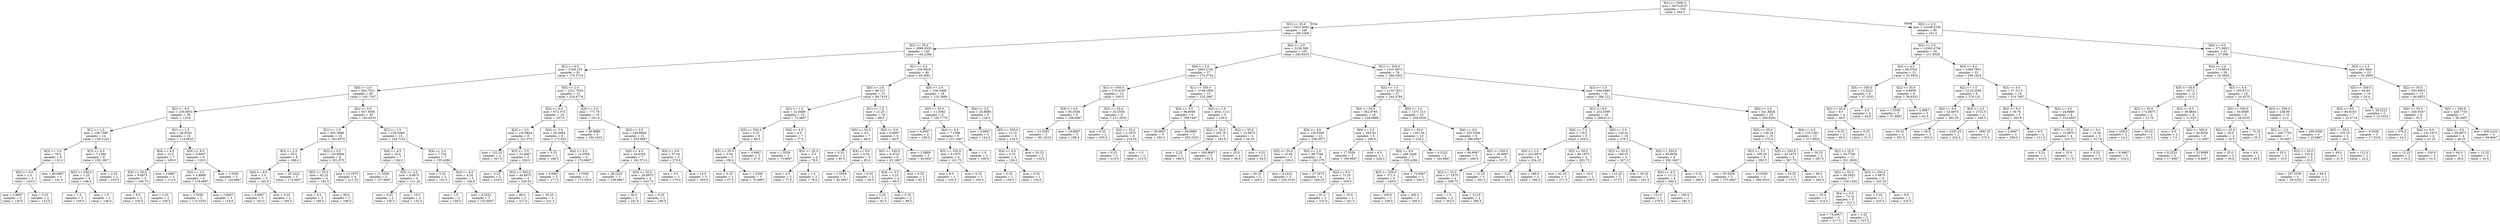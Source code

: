 digraph Tree {
node [shape=box] ;
0 [label="X[1] <= 5500.0\nmse = 9074.9167\nsamples = 330\nvalue = 164.5"] ;
1 [label="X[1] <= 55.0\nmse = 5423.5062\nsamples = 245\nvalue = 186.5306"] ;
0 -> 1 [labeldistance=2.5, labelangle=45, headlabel="True"] ;
2 [label="X[2] <= 55.0\nmse = 2886.9335\nsamples = 140\nvalue = 144.2286"] ;
1 -> 2 ;
3 [label="X[1] <= 6.0\nmse = 2168.135\nsamples = 91\nvalue = 170.5714"] ;
2 -> 3 ;
4 [label="X[0] <= 2.0\nmse = 843.7031\nsamples = 60\nvalue = 145.7167"] ;
3 -> 4 ;
5 [label="X[2] <= 6.5\nmse = 236.6933\nsamples = 30\nvalue = 125.8"] ;
4 -> 5 ;
6 [label="X[1] <= 1.5\nmse = 136.7398\nsamples = 14\nvalue = 139.2143"] ;
5 -> 6 ;
7 [label="X[3] <= 3.5\nmse = 76.5\nsamples = 8\nvalue = 131.0"] ;
6 -> 7 ;
8 [label="X[4] <= 9.0\nmse = 2.0\nsamples = 5\nvalue = 125.0"] ;
7 -> 8 ;
9 [label="mse = 0.6667\nsamples = 3\nvalue = 126.0"] ;
8 -> 9 ;
10 [label="mse = 0.25\nsamples = 2\nvalue = 123.5"] ;
8 -> 10 ;
11 [label="mse = 40.6667\nsamples = 3\nvalue = 141.0"] ;
7 -> 11 ;
12 [label="X[3] <= 4.5\nmse = 7.1389\nsamples = 6\nvalue = 150.1667"] ;
6 -> 12 ;
13 [label="X[5] <= 550.0\nmse = 1.25\nsamples = 4\nvalue = 148.5"] ;
12 -> 13 ;
14 [label="mse = 1.0\nsamples = 2\nvalue = 149.0"] ;
13 -> 14 ;
15 [label="mse = 1.0\nsamples = 2\nvalue = 148.0"] ;
13 -> 15 ;
16 [label="mse = 2.25\nsamples = 2\nvalue = 153.5"] ;
12 -> 16 ;
17 [label="X[1] <= 1.5\nmse = 28.9336\nsamples = 16\nvalue = 114.0625"] ;
5 -> 17 ;
18 [label="X[4] <= 9.0\nmse = 12.0\nsamples = 7\nvalue = 109.0"] ;
17 -> 18 ;
19 [label="X[5] <= 55.0\nmse = 8.6875\nsamples = 4\nvalue = 106.75"] ;
18 -> 19 ;
20 [label="mse = 9.0\nsamples = 2\nvalue = 105.0"] ;
19 -> 20 ;
21 [label="mse = 2.25\nsamples = 2\nvalue = 108.5"] ;
19 -> 21 ;
22 [label="mse = 0.6667\nsamples = 3\nvalue = 112.0"] ;
18 -> 22 ;
23 [label="X[4] <= 9.0\nmse = 6.6667\nsamples = 9\nvalue = 118.0"] ;
17 -> 23 ;
24 [label="X[3] <= 3.5\nmse = 3.8889\nsamples = 6\nvalue = 116.6667"] ;
23 -> 24 ;
25 [label="mse = 1.5556\nsamples = 3\nvalue = 115.3333"] ;
24 -> 25 ;
26 [label="mse = 2.6667\nsamples = 3\nvalue = 118.0"] ;
24 -> 26 ;
27 [label="mse = 1.5556\nsamples = 3\nvalue = 120.6667"] ;
23 -> 27 ;
28 [label="X[2] <= 6.0\nmse = 657.3656\nsamples = 30\nvalue = 165.6333"] ;
4 -> 28 ;
29 [label="X[1] <= 1.5\nmse = 402.3086\nsamples = 16\nvalue = 183.9375"] ;
28 -> 29 ;
30 [label="X[3] <= 3.5\nmse = 35.5\nsamples = 8\nvalue = 166.0"] ;
29 -> 30 ;
31 [label="X[4] <= 9.0\nmse = 2.0\nsamples = 5\nvalue = 162.0"] ;
30 -> 31 ;
32 [label="mse = 0.6667\nsamples = 3\nvalue = 163.0"] ;
31 -> 32 ;
33 [label="mse = 0.25\nsamples = 2\nvalue = 160.5"] ;
31 -> 33 ;
34 [label="mse = 20.2222\nsamples = 3\nvalue = 172.6667"] ;
30 -> 34 ;
35 [label="X[3] <= 3.5\nmse = 125.6094\nsamples = 8\nvalue = 201.875"] ;
29 -> 35 ;
36 [label="X[5] <= 55.0\nmse = 62.25\nsamples = 4\nvalue = 192.5"] ;
35 -> 36 ;
37 [label="mse = 4.0\nsamples = 2\nvalue = 186.0"] ;
36 -> 37 ;
38 [label="mse = 36.0\nsamples = 2\nvalue = 199.0"] ;
36 -> 38 ;
39 [label="mse = 13.1875\nsamples = 4\nvalue = 211.25"] ;
35 -> 39 ;
40 [label="X[1] <= 1.5\nmse = 128.3469\nsamples = 14\nvalue = 144.7143"] ;
28 -> 40 ;
41 [label="X[4] <= 4.5\nmse = 20.0\nsamples = 7\nvalue = 134.0"] ;
40 -> 41 ;
42 [label="mse = 11.5556\nsamples = 3\nvalue = 137.6667"] ;
41 -> 42 ;
43 [label="X[3] <= 3.5\nmse = 8.6875\nsamples = 4\nvalue = 131.25"] ;
41 -> 43 ;
44 [label="mse = 0.25\nsamples = 2\nvalue = 130.5"] ;
43 -> 44 ;
45 [label="mse = 16.0\nsamples = 2\nvalue = 132.0"] ;
43 -> 45 ;
46 [label="X[4] <= 2.0\nmse = 7.102\nsamples = 7\nvalue = 155.4286"] ;
40 -> 46 ;
47 [label="mse = 2.25\nsamples = 2\nvalue = 152.5"] ;
46 -> 47 ;
48 [label="X[4] <= 9.0\nmse = 4.24\nsamples = 5\nvalue = 156.6"] ;
46 -> 48 ;
49 [label="mse = 1.0\nsamples = 2\nvalue = 158.0"] ;
48 -> 49 ;
50 [label="mse = 4.2222\nsamples = 3\nvalue = 155.6667"] ;
48 -> 50 ;
51 [label="X[0] <= 2.0\nmse = 1221.7024\nsamples = 31\nvalue = 218.6774"] ;
3 -> 51 ;
52 [label="X[2] <= 6.0\nmse = 672.375\nsamples = 16\nvalue = 197.0"] ;
51 -> 52 ;
53 [label="X[4] <= 2.0\nmse = 135.9844\nsamples = 8\nvalue = 221.375"] ;
52 -> 53 ;
54 [label="mse = 132.25\nsamples = 2\nvalue = 207.5"] ;
53 -> 54 ;
55 [label="X[3] <= 3.5\nmse = 51.6667\nsamples = 6\nvalue = 226.0"] ;
53 -> 55 ;
56 [label="mse = 2.25\nsamples = 2\nvalue = 219.5"] ;
55 -> 56 ;
57 [label="X[5] <= 505.0\nmse = 44.6875\nsamples = 4\nvalue = 229.25"] ;
55 -> 57 ;
58 [label="mse = 49.0\nsamples = 2\nvalue = 227.0"] ;
57 -> 58 ;
59 [label="mse = 30.25\nsamples = 2\nvalue = 231.5"] ;
57 -> 59 ;
60 [label="X[4] <= 2.0\nmse = 20.4844\nsamples = 8\nvalue = 172.625"] ;
52 -> 60 ;
61 [label="mse = 0.25\nsamples = 2\nvalue = 166.5"] ;
60 -> 61 ;
62 [label="X[4] <= 9.0\nmse = 10.5556\nsamples = 6\nvalue = 174.6667"] ;
60 -> 62 ;
63 [label="mse = 8.6667\nsamples = 3\nvalue = 177.0"] ;
62 -> 63 ;
64 [label="mse = 1.5556\nsamples = 3\nvalue = 172.3333"] ;
62 -> 64 ;
65 [label="X[4] <= 2.0\nmse = 771.76\nsamples = 15\nvalue = 241.8"] ;
51 -> 65 ;
66 [label="mse = 46.8889\nsamples = 3\nvalue = 194.3333"] ;
65 -> 66 ;
67 [label="X[3] <= 3.5\nmse = 248.8889\nsamples = 12\nvalue = 253.6667"] ;
65 -> 67 ;
68 [label="X[4] <= 4.5\nmse = 34.8163\nsamples = 7\nvalue = 241.5714"] ;
67 -> 68 ;
69 [label="mse = 28.2222\nsamples = 3\nvalue = 238.6667"] ;
68 -> 69 ;
70 [label="X[5] <= 55.0\nmse = 28.6875\nsamples = 4\nvalue = 243.75"] ;
68 -> 70 ;
71 [label="mse = 36.0\nsamples = 2\nvalue = 241.0"] ;
70 -> 71 ;
72 [label="mse = 6.25\nsamples = 2\nvalue = 246.5"] ;
70 -> 72 ;
73 [label="X[4] <= 9.0\nmse = 57.04\nsamples = 5\nvalue = 270.6"] ;
67 -> 73 ;
74 [label="mse = 4.0\nsamples = 2\nvalue = 279.0"] ;
73 -> 74 ;
75 [label="mse = 14.0\nsamples = 3\nvalue = 265.0"] ;
73 -> 75 ;
76 [label="X[1] <= 6.0\nmse = 539.6818\nsamples = 49\nvalue = 95.3061"] ;
2 -> 76 ;
77 [label="X[0] <= 2.0\nmse = 86.127\nsamples = 31\nvalue = 80.7419"] ;
76 -> 77 ;
78 [label="X[1] <= 1.5\nmse = 22.6489\nsamples = 15\nvalue = 72.4667"] ;
77 -> 78 ;
79 [label="X[5] <= 550.0\nmse = 5.25\nsamples = 8\nvalue = 68.5"] ;
78 -> 79 ;
80 [label="X[5] <= 55.0\nmse = 3.44\nsamples = 5\nvalue = 69.4"] ;
79 -> 80 ;
81 [label="mse = 0.25\nsamples = 2\nvalue = 67.5"] ;
80 -> 81 ;
82 [label="mse = 1.5556\nsamples = 3\nvalue = 70.6667"] ;
80 -> 82 ;
83 [label="mse = 4.6667\nsamples = 3\nvalue = 67.0"] ;
79 -> 83 ;
84 [label="X[4] <= 4.5\nmse = 4.0\nsamples = 7\nvalue = 77.0"] ;
78 -> 84 ;
85 [label="mse = 1.5556\nsamples = 3\nvalue = 75.6667"] ;
84 -> 85 ;
86 [label="X[5] <= 55.0\nmse = 3.5\nsamples = 4\nvalue = 78.0"] ;
84 -> 86 ;
87 [label="mse = 4.0\nsamples = 2\nvalue = 77.0"] ;
86 -> 87 ;
88 [label="mse = 1.0\nsamples = 2\nvalue = 79.0"] ;
86 -> 88 ;
89 [label="X[1] <= 1.5\nmse = 21.25\nsamples = 16\nvalue = 88.5"] ;
77 -> 89 ;
90 [label="X[5] <= 55.0\nmse = 4.0\nsamples = 7\nvalue = 84.0"] ;
89 -> 90 ;
91 [label="mse = 0.25\nsamples = 2\nvalue = 85.5"] ;
90 -> 91 ;
92 [label="X[4] <= 9.0\nmse = 4.24\nsamples = 5\nvalue = 83.4"] ;
90 -> 92 ;
93 [label="mse = 1.5556\nsamples = 3\nvalue = 82.6667"] ;
92 -> 93 ;
94 [label="mse = 6.25\nsamples = 2\nvalue = 84.5"] ;
92 -> 94 ;
95 [label="X[4] <= 9.0\nmse = 6.6667\nsamples = 9\nvalue = 92.0"] ;
89 -> 95 ;
96 [label="X[5] <= 550.0\nmse = 6.4722\nsamples = 6\nvalue = 91.1667"] ;
95 -> 96 ;
97 [label="X[4] <= 3.5\nmse = 5.25\nsamples = 4\nvalue = 90.5"] ;
96 -> 97 ;
98 [label="mse = 2.25\nsamples = 2\nvalue = 92.5"] ;
97 -> 98 ;
99 [label="mse = 0.25\nsamples = 2\nvalue = 88.5"] ;
97 -> 99 ;
100 [label="mse = 6.25\nsamples = 2\nvalue = 92.5"] ;
96 -> 100 ;
101 [label="mse = 2.8889\nsamples = 3\nvalue = 93.6667"] ;
95 -> 101 ;
102 [label="X[0] <= 2.0\nmse = 326.3488\nsamples = 18\nvalue = 120.3889"] ;
76 -> 102 ;
103 [label="X[5] <= 55.0\nmse = 11.5062\nsamples = 9\nvalue = 102.7778"] ;
102 -> 103 ;
104 [label="mse = 4.6667\nsamples = 3\nvalue = 106.0"] ;
103 -> 104 ;
105 [label="X[4] <= 9.0\nmse = 7.1389\nsamples = 6\nvalue = 101.1667"] ;
103 -> 105 ;
106 [label="X[5] <= 550.0\nmse = 9.1875\nsamples = 4\nvalue = 101.75"] ;
105 -> 106 ;
107 [label="mse = 9.0\nsamples = 2\nvalue = 103.0"] ;
106 -> 107 ;
108 [label="mse = 6.25\nsamples = 2\nvalue = 100.5"] ;
106 -> 108 ;
109 [label="mse = 1.0\nsamples = 2\nvalue = 100.0"] ;
105 -> 109 ;
110 [label="X[4] <= 3.5\nmse = 20.8889\nsamples = 9\nvalue = 138.0"] ;
102 -> 110 ;
111 [label="mse = 0.6667\nsamples = 3\nvalue = 143.0"] ;
110 -> 111 ;
112 [label="X[5] <= 550.0\nmse = 12.25\nsamples = 6\nvalue = 135.5"] ;
110 -> 112 ;
113 [label="X[4] <= 9.0\nmse = 5.25\nsamples = 4\nvalue = 136.5"] ;
112 -> 113 ;
114 [label="mse = 2.25\nsamples = 2\nvalue = 138.5"] ;
113 -> 114 ;
115 [label="mse = 0.25\nsamples = 2\nvalue = 134.5"] ;
113 -> 115 ;
116 [label="mse = 20.25\nsamples = 2\nvalue = 133.5"] ;
112 -> 116 ;
117 [label="X[4] <= 2.0\nmse = 3238.386\nsamples = 105\nvalue = 242.9333"] ;
1 -> 117 ;
118 [label="X[0] <= 2.0\nmse = 2663.2702\nsamples = 27\nvalue = 175.3704"] ;
117 -> 118 ;
119 [label="X[1] <= 550.0\nmse = 170.4167\nsamples = 12\nvalue = 200.5"] ;
118 -> 119 ;
120 [label="X[3] <= 4.0\nmse = 85.5556\nsamples = 6\nvalue = 189.6667"] ;
119 -> 120 ;
121 [label="mse = 13.5556\nsamples = 3\nvalue = 181.3333"] ;
120 -> 121 ;
122 [label="mse = 18.6667\nsamples = 3\nvalue = 198.0"] ;
120 -> 122 ;
123 [label="X[5] <= 55.0\nmse = 20.5556\nsamples = 6\nvalue = 211.3333"] ;
119 -> 123 ;
124 [label="mse = 6.25\nsamples = 2\nvalue = 205.5"] ;
123 -> 124 ;
125 [label="X[2] <= 55.0\nmse = 2.1875\nsamples = 4\nvalue = 214.25"] ;
123 -> 125 ;
126 [label="mse = 0.25\nsamples = 2\nvalue = 215.5"] ;
125 -> 126 ;
127 [label="mse = 1.0\nsamples = 2\nvalue = 213.0"] ;
125 -> 127 ;
128 [label="X[1] <= 550.0\nmse = 3748.1956\nsamples = 15\nvalue = 155.2667"] ;
118 -> 128 ;
129 [label="X[3] <= 3.5\nmse = 96.8056\nsamples = 6\nvalue = 199.1667"] ;
128 -> 129 ;
130 [label="mse = 50.6667\nsamples = 3\nvalue = 193.0"] ;
129 -> 130 ;
131 [label="mse = 66.8889\nsamples = 3\nvalue = 205.3333"] ;
129 -> 131 ;
132 [label="X[3] <= 1.5\nmse = 4041.1111\nsamples = 9\nvalue = 126.0"] ;
128 -> 132 ;
133 [label="X[2] <= 55.0\nmse = 255.76\nsamples = 5\nvalue = 181.8"] ;
132 -> 133 ;
134 [label="mse = 2.25\nsamples = 2\nvalue = 166.5"] ;
133 -> 134 ;
135 [label="mse = 164.6667\nsamples = 3\nvalue = 192.0"] ;
133 -> 135 ;
136 [label="X[2] <= 55.0\nmse = 15.6875\nsamples = 4\nvalue = 56.25"] ;
132 -> 136 ;
137 [label="mse = 25.0\nsamples = 2\nvalue = 58.0"] ;
136 -> 137 ;
138 [label="mse = 0.25\nsamples = 2\nvalue = 54.5"] ;
136 -> 138 ;
139 [label="X[1] <= 550.0\nmse = 1310.3973\nsamples = 78\nvalue = 266.3205"] ;
117 -> 139 ;
140 [label="X[3] <= 1.5\nmse = 1130.1812\nsamples = 37\nvalue = 244.3784"] ;
139 -> 140 ;
141 [label="X[2] <= 55.0\nmse = 302.8765\nsamples = 18\nvalue = 228.8889"] ;
140 -> 141 ;
142 [label="X[4] <= 4.5\nmse = 120.0592\nsamples = 13\nvalue = 236.3077"] ;
141 -> 142 ;
143 [label="X[5] <= 55.0\nmse = 15.44\nsamples = 5\nvalue = 226.6"] ;
142 -> 143 ;
144 [label="mse = 20.25\nsamples = 2\nvalue = 228.5"] ;
143 -> 144 ;
145 [label="mse = 8.2222\nsamples = 3\nvalue = 225.3333"] ;
143 -> 145 ;
146 [label="X[0] <= 2.0\nmse = 89.7344\nsamples = 8\nvalue = 242.375"] ;
142 -> 146 ;
147 [label="mse = 37.1875\nsamples = 4\nvalue = 248.25"] ;
146 -> 147 ;
148 [label="X[2] <= 6.5\nmse = 73.25\nsamples = 4\nvalue = 236.5"] ;
146 -> 148 ;
149 [label="mse = 81.0\nsamples = 2\nvalue = 232.0"] ;
148 -> 149 ;
150 [label="mse = 25.0\nsamples = 2\nvalue = 241.0"] ;
148 -> 150 ;
151 [label="X[0] <= 2.0\nmse = 263.04\nsamples = 5\nvalue = 209.6"] ;
141 -> 151 ;
152 [label="mse = 17.5556\nsamples = 3\nvalue = 196.6667"] ;
151 -> 152 ;
153 [label="mse = 4.0\nsamples = 2\nvalue = 229.0"] ;
151 -> 153 ;
154 [label="X[0] <= 2.0\nmse = 1471.313\nsamples = 19\nvalue = 259.0526"] ;
140 -> 154 ;
155 [label="X[2] <= 55.0\nmse = 1261.56\nsamples = 10\nvalue = 234.2"] ;
154 -> 155 ;
156 [label="X[4] <= 9.0\nmse = 298.2449\nsamples = 7\nvalue = 255.4286"] ;
155 -> 156 ;
157 [label="X[5] <= 550.0\nmse = 371.0\nsamples = 4\nvalue = 249.0"] ;
156 -> 157 ;
158 [label="mse = 100.0\nsamples = 2\nvalue = 238.0"] ;
157 -> 158 ;
159 [label="mse = 400.0\nsamples = 2\nvalue = 260.0"] ;
157 -> 159 ;
160 [label="mse = 72.6667\nsamples = 3\nvalue = 264.0"] ;
156 -> 160 ;
161 [label="mse = 4.2222\nsamples = 3\nvalue = 184.6667"] ;
155 -> 161 ;
162 [label="X[4] <= 9.0\nmse = 255.5556\nsamples = 9\nvalue = 286.6667"] ;
154 -> 162 ;
163 [label="mse = 64.6667\nsamples = 3\nvalue = 266.0"] ;
162 -> 163 ;
164 [label="X[5] <= 550.0\nmse = 30.6667\nsamples = 6\nvalue = 297.0"] ;
162 -> 164 ;
165 [label="X[2] <= 55.0\nmse = 17.1875\nsamples = 4\nvalue = 299.75"] ;
164 -> 165 ;
166 [label="mse = 1.0\nsamples = 2\nvalue = 303.0"] ;
165 -> 166 ;
167 [label="mse = 12.25\nsamples = 2\nvalue = 296.5"] ;
165 -> 167 ;
168 [label="mse = 12.25\nsamples = 2\nvalue = 291.5"] ;
164 -> 168 ;
169 [label="X[3] <= 1.5\nmse = 646.4485\nsamples = 41\nvalue = 286.122"] ;
139 -> 169 ;
170 [label="X[2] <= 6.0\nmse = 233.4599\nsamples = 18\nvalue = 268.6111"] ;
169 -> 170 ;
171 [label="X[4] <= 7.5\nmse = 178.5\nsamples = 8\nvalue = 259.0"] ;
170 -> 171 ;
172 [label="X[0] <= 2.0\nmse = 222.6875\nsamples = 4\nvalue = 254.25"] ;
171 -> 172 ;
173 [label="mse = 0.25\nsamples = 2\nvalue = 242.5"] ;
172 -> 173 ;
174 [label="mse = 169.0\nsamples = 2\nvalue = 266.0"] ;
172 -> 174 ;
175 [label="X[5] <= 55.0\nmse = 89.1875\nsamples = 4\nvalue = 263.75"] ;
171 -> 175 ;
176 [label="mse = 42.25\nsamples = 2\nvalue = 271.5"] ;
175 -> 176 ;
177 [label="mse = 16.0\nsamples = 2\nvalue = 256.0"] ;
175 -> 177 ;
178 [label="X[0] <= 2.0\nmse = 144.41\nsamples = 10\nvalue = 276.3"] ;
170 -> 178 ;
179 [label="X[2] <= 55.0\nmse = 106.25\nsamples = 4\nvalue = 267.5"] ;
178 -> 179 ;
180 [label="mse = 110.25\nsamples = 2\nvalue = 273.5"] ;
179 -> 180 ;
181 [label="mse = 30.25\nsamples = 2\nvalue = 261.5"] ;
179 -> 181 ;
182 [label="X[5] <= 550.0\nmse = 83.8056\nsamples = 6\nvalue = 282.1667"] ;
178 -> 182 ;
183 [label="X[4] <= 4.5\nmse = 111.5\nsamples = 4\nvalue = 280.0"] ;
182 -> 183 ;
184 [label="mse = 121.0\nsamples = 2\nvalue = 279.0"] ;
183 -> 184 ;
185 [label="mse = 100.0\nsamples = 2\nvalue = 281.0"] ;
183 -> 185 ;
186 [label="mse = 0.25\nsamples = 2\nvalue = 286.5"] ;
182 -> 186 ;
187 [label="X[0] <= 2.0\nmse = 541.8828\nsamples = 23\nvalue = 299.8261"] ;
169 -> 187 ;
188 [label="X[2] <= 55.0\nmse = 129.24\nsamples = 10\nvalue = 276.6"] ;
187 -> 188 ;
189 [label="X[2] <= 5.5\nmse = 100.25\nsamples = 6\nvalue = 282.5"] ;
188 -> 189 ;
190 [label="mse = 93.5556\nsamples = 3\nvalue = 275.6667"] ;
189 -> 190 ;
191 [label="mse = 13.5556\nsamples = 3\nvalue = 289.3333"] ;
189 -> 191 ;
192 [label="X[5] <= 550.0\nmse = 42.1875\nsamples = 4\nvalue = 267.75"] ;
188 -> 192 ;
193 [label="mse = 20.25\nsamples = 2\nvalue = 270.5"] ;
192 -> 193 ;
194 [label="mse = 49.0\nsamples = 2\nvalue = 265.0"] ;
192 -> 194 ;
195 [label="X[4] <= 4.5\nmse = 125.1361\nsamples = 13\nvalue = 317.6923"] ;
187 -> 195 ;
196 [label="mse = 30.25\nsamples = 2\nvalue = 297.5"] ;
195 -> 196 ;
197 [label="X[2] <= 55.0\nmse = 54.7769\nsamples = 11\nvalue = 321.3636"] ;
195 -> 197 ;
198 [label="X[5] <= 55.0\nmse = 69.2653\nsamples = 7\nvalue = 319.1429"] ;
197 -> 198 ;
199 [label="mse = 25.0\nsamples = 2\nvalue = 314.0"] ;
198 -> 199 ;
200 [label="X[4] <= 9.0\nmse = 72.16\nsamples = 5\nvalue = 321.2"] ;
198 -> 200 ;
201 [label="mse = 74.6667\nsamples = 3\nvalue = 317.0"] ;
200 -> 201 ;
202 [label="mse = 2.25\nsamples = 2\nvalue = 327.5"] ;
200 -> 202 ;
203 [label="X[5] <= 550.0\nmse = 5.6875\nsamples = 4\nvalue = 325.25"] ;
197 -> 203 ;
204 [label="mse = 2.25\nsamples = 2\nvalue = 325.5"] ;
203 -> 204 ;
205 [label="mse = 9.0\nsamples = 2\nvalue = 325.0"] ;
203 -> 205 ;
206 [label="X[0] <= 2.0\nmse = 14168.3765\nsamples = 85\nvalue = 101.0"] ;
0 -> 206 [labeldistance=2.5, labelangle=-45, headlabel="False"] ;
207 [label="X[4] <= 2.0\nmse = 14382.4784\nsamples = 34\nvalue = 211.8529"] ;
206 -> 207 ;
208 [label="X[3] <= 4.0\nmse = 49.0764\nsamples = 12\nvalue = 53.5833"] ;
207 -> 208 ;
209 [label="X[5] <= 550.0\nmse = 13.2222\nsamples = 6\nvalue = 47.3333"] ;
208 -> 209 ;
210 [label="X[2] <= 55.0\nmse = 9.5\nsamples = 4\nvalue = 49.0"] ;
209 -> 210 ;
211 [label="mse = 6.25\nsamples = 2\nvalue = 46.5"] ;
210 -> 211 ;
212 [label="mse = 0.25\nsamples = 2\nvalue = 51.5"] ;
210 -> 212 ;
213 [label="mse = 4.0\nsamples = 2\nvalue = 44.0"] ;
209 -> 213 ;
214 [label="X[2] <= 55.0\nmse = 6.8056\nsamples = 6\nvalue = 59.8333"] ;
208 -> 214 ;
215 [label="mse = 1.5556\nsamples = 3\nvalue = 57.6667"] ;
214 -> 215 ;
216 [label="mse = 2.6667\nsamples = 3\nvalue = 62.0"] ;
214 -> 216 ;
217 [label="X[2] <= 6.5\nmse = 1084.7851\nsamples = 22\nvalue = 298.1818"] ;
207 -> 217 ;
218 [label="X[2] <= 1.5\nmse = 2118.3594\nsamples = 8\nvalue = 276.125"] ;
217 -> 218 ;
219 [label="X[4] <= 9.0\nmse = 42.6875\nsamples = 4\nvalue = 303.25"] ;
218 -> 219 ;
220 [label="mse = 30.25\nsamples = 2\nvalue = 301.5"] ;
219 -> 220 ;
221 [label="mse = 49.0\nsamples = 2\nvalue = 305.0"] ;
219 -> 221 ;
222 [label="X[3] <= 2.5\nmse = 2722.5\nsamples = 4\nvalue = 249.0"] ;
218 -> 222 ;
223 [label="mse = 2352.25\nsamples = 2\nvalue = 224.5"] ;
222 -> 223 ;
224 [label="mse = 1892.25\nsamples = 2\nvalue = 273.5"] ;
222 -> 224 ;
225 [label="X[3] <= 3.5\nmse = 57.3112\nsamples = 14\nvalue = 310.7857"] ;
217 -> 225 ;
226 [label="X[4] <= 9.0\nmse = 39.76\nsamples = 5\nvalue = 303.8"] ;
225 -> 226 ;
227 [label="mse = 2.6667\nsamples = 3\nvalue = 299.0"] ;
226 -> 227 ;
228 [label="mse = 9.0\nsamples = 2\nvalue = 311.0"] ;
226 -> 228 ;
229 [label="X[4] <= 4.5\nmse = 24.8889\nsamples = 9\nvalue = 314.6667"] ;
225 -> 229 ;
230 [label="X[5] <= 55.0\nmse = 12.6875\nsamples = 4\nvalue = 310.75"] ;
229 -> 230 ;
231 [label="mse = 0.25\nsamples = 2\nvalue = 310.5"] ;
230 -> 231 ;
232 [label="mse = 25.0\nsamples = 2\nvalue = 311.0"] ;
230 -> 232 ;
233 [label="X[4] <= 9.0\nmse = 12.56\nsamples = 5\nvalue = 317.8"] ;
229 -> 233 ;
234 [label="mse = 6.25\nsamples = 2\nvalue = 320.5"] ;
233 -> 234 ;
235 [label="mse = 8.6667\nsamples = 3\nvalue = 316.0"] ;
233 -> 235 ;
236 [label="X[4] <= 4.5\nmse = 371.8923\nsamples = 51\nvalue = 27.098"] ;
206 -> 236 ;
237 [label="X[4] <= 2.0\nmse = 173.8814\nsamples = 28\nvalue = 20.3929"] ;
236 -> 237 ;
238 [label="X[5] <= 55.0\nmse = 107.0\nsamples = 12\nvalue = 15.0"] ;
237 -> 238 ;
239 [label="X[2] <= 55.0\nmse = 172.6875\nsamples = 4\nvalue = 21.75"] ;
238 -> 239 ;
240 [label="mse = 169.0\nsamples = 2\nvalue = 14.0"] ;
239 -> 240 ;
241 [label="mse = 56.25\nsamples = 2\nvalue = 29.5"] ;
239 -> 241 ;
242 [label="X[2] <= 6.5\nmse = 39.9844\nsamples = 8\nvalue = 11.625"] ;
238 -> 242 ;
243 [label="mse = 9.0\nsamples = 2\nvalue = 7.0"] ;
242 -> 243 ;
244 [label="X[5] <= 550.0\nmse = 40.8056\nsamples = 6\nvalue = 13.1667"] ;
242 -> 244 ;
245 [label="mse = 8.2222\nsamples = 3\nvalue = 17.6667"] ;
244 -> 245 ;
246 [label="mse = 32.8889\nsamples = 3\nvalue = 8.6667"] ;
244 -> 246 ;
247 [label="X[3] <= 4.0\nmse = 185.8711\nsamples = 16\nvalue = 24.4375"] ;
237 -> 247 ;
248 [label="X[5] <= 550.0\nmse = 50.8056\nsamples = 6\nvalue = 29.8333"] ;
247 -> 248 ;
249 [label="X[2] <= 55.0\nmse = 26.0\nsamples = 4\nvalue = 32.0"] ;
248 -> 249 ;
250 [label="mse = 25.0\nsamples = 2\nvalue = 35.0"] ;
249 -> 250 ;
251 [label="mse = 9.0\nsamples = 2\nvalue = 29.0"] ;
249 -> 251 ;
252 [label="mse = 72.25\nsamples = 2\nvalue = 25.5"] ;
248 -> 252 ;
253 [label="X[5] <= 550.0\nmse = 238.96\nsamples = 10\nvalue = 21.2"] ;
247 -> 253 ;
254 [label="X[2] <= 2.5\nmse = 200.7755\nsamples = 7\nvalue = 19.2857"] ;
253 -> 254 ;
255 [label="mse = 25.0\nsamples = 2\nvalue = 10.0"] ;
254 -> 255 ;
256 [label="X[2] <= 55.0\nmse = 222.8\nsamples = 5\nvalue = 23.0"] ;
254 -> 256 ;
257 [label="mse = 257.5556\nsamples = 3\nvalue = 28.3333"] ;
256 -> 257 ;
258 [label="mse = 64.0\nsamples = 2\nvalue = 15.0"] ;
256 -> 258 ;
259 [label="mse = 299.5556\nsamples = 3\nvalue = 25.6667"] ;
253 -> 259 ;
260 [label="X[3] <= 1.5\nmse = 491.5841\nsamples = 23\nvalue = 35.2609"] ;
236 -> 260 ;
261 [label="X[5] <= 550.0\nmse = 84.84\nsamples = 10\nvalue = 20.4"] ;
260 -> 261 ;
262 [label="X[4] <= 9.0\nmse = 84.8163\nsamples = 7\nvalue = 22.5714"] ;
261 -> 262 ;
263 [label="X[5] <= 55.0\nmse = 105.25\nsamples = 4\nvalue = 26.5"] ;
262 -> 263 ;
264 [label="mse = 49.0\nsamples = 2\nvalue = 31.0"] ;
263 -> 264 ;
265 [label="mse = 121.0\nsamples = 2\nvalue = 22.0"] ;
263 -> 265 ;
266 [label="mse = 9.5556\nsamples = 3\nvalue = 17.3333"] ;
262 -> 266 ;
267 [label="mse = 48.2222\nsamples = 3\nvalue = 15.3333"] ;
261 -> 267 ;
268 [label="X[2] <= 55.0\nmse = 503.9053\nsamples = 13\nvalue = 46.6923"] ;
260 -> 268 ;
269 [label="X[5] <= 55.0\nmse = 358.9167\nsamples = 6\nvalue = 35.5"] ;
268 -> 269 ;
270 [label="mse = 576.0\nsamples = 2\nvalue = 24.0"] ;
269 -> 270 ;
271 [label="X[4] <= 9.0\nmse = 151.1875\nsamples = 4\nvalue = 41.25"] ;
269 -> 271 ;
272 [label="mse = 12.25\nsamples = 2\nvalue = 31.5"] ;
271 -> 272 ;
273 [label="mse = 100.0\nsamples = 2\nvalue = 51.0"] ;
271 -> 273 ;
274 [label="X[5] <= 550.0\nmse = 428.7755\nsamples = 7\nvalue = 56.2857"] ;
268 -> 274 ;
275 [label="X[4] <= 9.0\nmse = 90.6875\nsamples = 4\nvalue = 46.25"] ;
274 -> 275 ;
276 [label="mse = 64.0\nsamples = 2\nvalue = 39.0"] ;
275 -> 276 ;
277 [label="mse = 12.25\nsamples = 2\nvalue = 53.5"] ;
275 -> 277 ;
278 [label="mse = 566.2222\nsamples = 3\nvalue = 69.6667"] ;
274 -> 278 ;
}